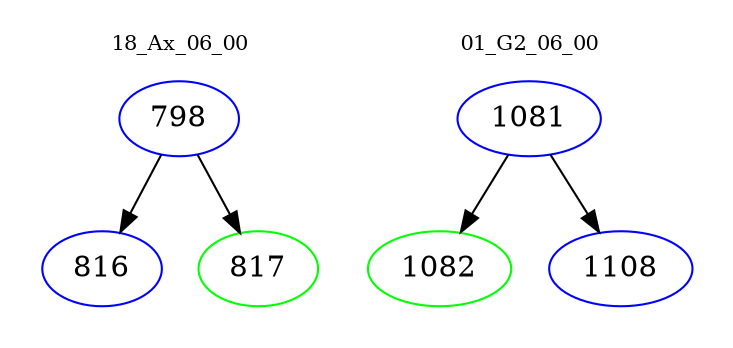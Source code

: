 digraph{
subgraph cluster_0 {
color = white
label = "18_Ax_06_00";
fontsize=10;
T0_798 [label="798", color="blue"]
T0_798 -> T0_816 [color="black"]
T0_816 [label="816", color="blue"]
T0_798 -> T0_817 [color="black"]
T0_817 [label="817", color="green"]
}
subgraph cluster_1 {
color = white
label = "01_G2_06_00";
fontsize=10;
T1_1081 [label="1081", color="blue"]
T1_1081 -> T1_1082 [color="black"]
T1_1082 [label="1082", color="green"]
T1_1081 -> T1_1108 [color="black"]
T1_1108 [label="1108", color="blue"]
}
}
